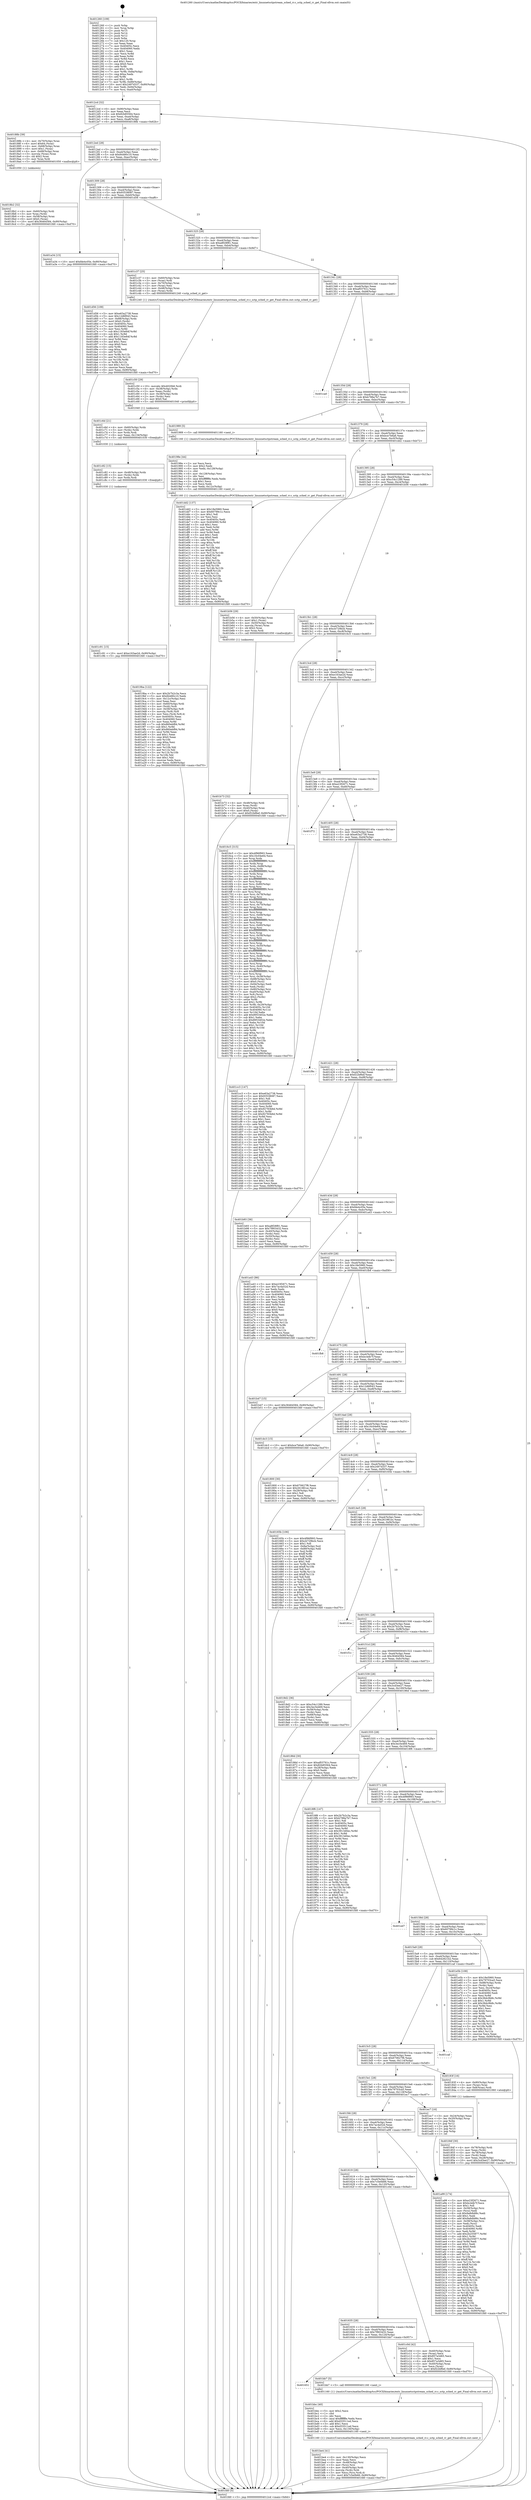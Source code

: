 digraph "0x401260" {
  label = "0x401260 (/mnt/c/Users/mathe/Desktop/tcc/POCII/binaries/extr_linuxnetsctpstream_sched_rr.c_sctp_sched_rr_get_Final-ollvm.out::main(0))"
  labelloc = "t"
  node[shape=record]

  Entry [label="",width=0.3,height=0.3,shape=circle,fillcolor=black,style=filled]
  "0x4012cd" [label="{
     0x4012cd [32]\l
     | [instrs]\l
     &nbsp;&nbsp;0x4012cd \<+6\>: mov -0x90(%rbp),%eax\l
     &nbsp;&nbsp;0x4012d3 \<+2\>: mov %eax,%ecx\l
     &nbsp;&nbsp;0x4012d5 \<+6\>: sub $0x82b85564,%ecx\l
     &nbsp;&nbsp;0x4012db \<+6\>: mov %eax,-0xa4(%rbp)\l
     &nbsp;&nbsp;0x4012e1 \<+6\>: mov %ecx,-0xa8(%rbp)\l
     &nbsp;&nbsp;0x4012e7 \<+6\>: je 000000000040188b \<main+0x62b\>\l
  }"]
  "0x40188b" [label="{
     0x40188b [39]\l
     | [instrs]\l
     &nbsp;&nbsp;0x40188b \<+4\>: mov -0x70(%rbp),%rax\l
     &nbsp;&nbsp;0x40188f \<+6\>: movl $0x64,(%rax)\l
     &nbsp;&nbsp;0x401895 \<+4\>: mov -0x68(%rbp),%rax\l
     &nbsp;&nbsp;0x401899 \<+6\>: movl $0x1,(%rax)\l
     &nbsp;&nbsp;0x40189f \<+4\>: mov -0x68(%rbp),%rax\l
     &nbsp;&nbsp;0x4018a3 \<+3\>: movslq (%rax),%rax\l
     &nbsp;&nbsp;0x4018a6 \<+4\>: shl $0x2,%rax\l
     &nbsp;&nbsp;0x4018aa \<+3\>: mov %rax,%rdi\l
     &nbsp;&nbsp;0x4018ad \<+5\>: call 0000000000401050 \<malloc@plt\>\l
     | [calls]\l
     &nbsp;&nbsp;0x401050 \{1\} (unknown)\l
  }"]
  "0x4012ed" [label="{
     0x4012ed [28]\l
     | [instrs]\l
     &nbsp;&nbsp;0x4012ed \<+5\>: jmp 00000000004012f2 \<main+0x92\>\l
     &nbsp;&nbsp;0x4012f2 \<+6\>: mov -0xa4(%rbp),%eax\l
     &nbsp;&nbsp;0x4012f8 \<+5\>: sub $0x84480c10,%eax\l
     &nbsp;&nbsp;0x4012fd \<+6\>: mov %eax,-0xac(%rbp)\l
     &nbsp;&nbsp;0x401303 \<+6\>: je 0000000000401a34 \<main+0x7d4\>\l
  }"]
  Exit [label="",width=0.3,height=0.3,shape=circle,fillcolor=black,style=filled,peripheries=2]
  "0x401a34" [label="{
     0x401a34 [15]\l
     | [instrs]\l
     &nbsp;&nbsp;0x401a34 \<+10\>: movl $0xfde4c05e,-0x90(%rbp)\l
     &nbsp;&nbsp;0x401a3e \<+5\>: jmp 0000000000401fd0 \<main+0xd70\>\l
  }"]
  "0x401309" [label="{
     0x401309 [28]\l
     | [instrs]\l
     &nbsp;&nbsp;0x401309 \<+5\>: jmp 000000000040130e \<main+0xae\>\l
     &nbsp;&nbsp;0x40130e \<+6\>: mov -0xa4(%rbp),%eax\l
     &nbsp;&nbsp;0x401314 \<+5\>: sub $0x93538087,%eax\l
     &nbsp;&nbsp;0x401319 \<+6\>: mov %eax,-0xb0(%rbp)\l
     &nbsp;&nbsp;0x40131f \<+6\>: je 0000000000401d56 \<main+0xaf6\>\l
  }"]
  "0x401c91" [label="{
     0x401c91 [15]\l
     | [instrs]\l
     &nbsp;&nbsp;0x401c91 \<+10\>: movl $0xe163ae2d,-0x90(%rbp)\l
     &nbsp;&nbsp;0x401c9b \<+5\>: jmp 0000000000401fd0 \<main+0xd70\>\l
  }"]
  "0x401d56" [label="{
     0x401d56 [109]\l
     | [instrs]\l
     &nbsp;&nbsp;0x401d56 \<+5\>: mov $0xe63a2738,%eax\l
     &nbsp;&nbsp;0x401d5b \<+5\>: mov $0x12d6f043,%ecx\l
     &nbsp;&nbsp;0x401d60 \<+7\>: mov -0x88(%rbp),%rdx\l
     &nbsp;&nbsp;0x401d67 \<+6\>: movl $0x0,(%rdx)\l
     &nbsp;&nbsp;0x401d6d \<+7\>: mov 0x40405c,%esi\l
     &nbsp;&nbsp;0x401d74 \<+7\>: mov 0x404060,%edi\l
     &nbsp;&nbsp;0x401d7b \<+3\>: mov %esi,%r8d\l
     &nbsp;&nbsp;0x401d7e \<+7\>: sub $0x1183e84f,%r8d\l
     &nbsp;&nbsp;0x401d85 \<+4\>: sub $0x1,%r8d\l
     &nbsp;&nbsp;0x401d89 \<+7\>: add $0x1183e84f,%r8d\l
     &nbsp;&nbsp;0x401d90 \<+4\>: imul %r8d,%esi\l
     &nbsp;&nbsp;0x401d94 \<+3\>: and $0x1,%esi\l
     &nbsp;&nbsp;0x401d97 \<+3\>: cmp $0x0,%esi\l
     &nbsp;&nbsp;0x401d9a \<+4\>: sete %r9b\l
     &nbsp;&nbsp;0x401d9e \<+3\>: cmp $0xa,%edi\l
     &nbsp;&nbsp;0x401da1 \<+4\>: setl %r10b\l
     &nbsp;&nbsp;0x401da5 \<+3\>: mov %r9b,%r11b\l
     &nbsp;&nbsp;0x401da8 \<+3\>: and %r10b,%r11b\l
     &nbsp;&nbsp;0x401dab \<+3\>: xor %r10b,%r9b\l
     &nbsp;&nbsp;0x401dae \<+3\>: or %r9b,%r11b\l
     &nbsp;&nbsp;0x401db1 \<+4\>: test $0x1,%r11b\l
     &nbsp;&nbsp;0x401db5 \<+3\>: cmovne %ecx,%eax\l
     &nbsp;&nbsp;0x401db8 \<+6\>: mov %eax,-0x90(%rbp)\l
     &nbsp;&nbsp;0x401dbe \<+5\>: jmp 0000000000401fd0 \<main+0xd70\>\l
  }"]
  "0x401325" [label="{
     0x401325 [28]\l
     | [instrs]\l
     &nbsp;&nbsp;0x401325 \<+5\>: jmp 000000000040132a \<main+0xca\>\l
     &nbsp;&nbsp;0x40132a \<+6\>: mov -0xa4(%rbp),%eax\l
     &nbsp;&nbsp;0x401330 \<+5\>: sub $0xa8f28f81,%eax\l
     &nbsp;&nbsp;0x401335 \<+6\>: mov %eax,-0xb4(%rbp)\l
     &nbsp;&nbsp;0x40133b \<+6\>: je 0000000000401c37 \<main+0x9d7\>\l
  }"]
  "0x401c82" [label="{
     0x401c82 [15]\l
     | [instrs]\l
     &nbsp;&nbsp;0x401c82 \<+4\>: mov -0x48(%rbp),%rdx\l
     &nbsp;&nbsp;0x401c86 \<+3\>: mov (%rdx),%rdx\l
     &nbsp;&nbsp;0x401c89 \<+3\>: mov %rdx,%rdi\l
     &nbsp;&nbsp;0x401c8c \<+5\>: call 0000000000401030 \<free@plt\>\l
     | [calls]\l
     &nbsp;&nbsp;0x401030 \{1\} (unknown)\l
  }"]
  "0x401c37" [label="{
     0x401c37 [25]\l
     | [instrs]\l
     &nbsp;&nbsp;0x401c37 \<+4\>: mov -0x60(%rbp),%rax\l
     &nbsp;&nbsp;0x401c3b \<+3\>: mov (%rax),%rdi\l
     &nbsp;&nbsp;0x401c3e \<+4\>: mov -0x70(%rbp),%rax\l
     &nbsp;&nbsp;0x401c42 \<+2\>: mov (%rax),%esi\l
     &nbsp;&nbsp;0x401c44 \<+4\>: mov -0x48(%rbp),%rax\l
     &nbsp;&nbsp;0x401c48 \<+3\>: mov (%rax),%rdx\l
     &nbsp;&nbsp;0x401c4b \<+5\>: call 0000000000401240 \<sctp_sched_rr_get\>\l
     | [calls]\l
     &nbsp;&nbsp;0x401240 \{1\} (/mnt/c/Users/mathe/Desktop/tcc/POCII/binaries/extr_linuxnetsctpstream_sched_rr.c_sctp_sched_rr_get_Final-ollvm.out::sctp_sched_rr_get)\l
  }"]
  "0x401341" [label="{
     0x401341 [28]\l
     | [instrs]\l
     &nbsp;&nbsp;0x401341 \<+5\>: jmp 0000000000401346 \<main+0xe6\>\l
     &nbsp;&nbsp;0x401346 \<+6\>: mov -0xa4(%rbp),%eax\l
     &nbsp;&nbsp;0x40134c \<+5\>: sub $0xaf03761c,%eax\l
     &nbsp;&nbsp;0x401351 \<+6\>: mov %eax,-0xb8(%rbp)\l
     &nbsp;&nbsp;0x401357 \<+6\>: je 0000000000401ca0 \<main+0xa40\>\l
  }"]
  "0x401c6d" [label="{
     0x401c6d [21]\l
     | [instrs]\l
     &nbsp;&nbsp;0x401c6d \<+4\>: mov -0x60(%rbp),%rdx\l
     &nbsp;&nbsp;0x401c71 \<+3\>: mov (%rdx),%rdx\l
     &nbsp;&nbsp;0x401c74 \<+3\>: mov %rdx,%rdi\l
     &nbsp;&nbsp;0x401c77 \<+6\>: mov %eax,-0x134(%rbp)\l
     &nbsp;&nbsp;0x401c7d \<+5\>: call 0000000000401030 \<free@plt\>\l
     | [calls]\l
     &nbsp;&nbsp;0x401030 \{1\} (unknown)\l
  }"]
  "0x401ca0" [label="{
     0x401ca0\l
  }", style=dashed]
  "0x40135d" [label="{
     0x40135d [28]\l
     | [instrs]\l
     &nbsp;&nbsp;0x40135d \<+5\>: jmp 0000000000401362 \<main+0x102\>\l
     &nbsp;&nbsp;0x401362 \<+6\>: mov -0xa4(%rbp),%eax\l
     &nbsp;&nbsp;0x401368 \<+5\>: sub $0xb788a7b7,%eax\l
     &nbsp;&nbsp;0x40136d \<+6\>: mov %eax,-0xbc(%rbp)\l
     &nbsp;&nbsp;0x401373 \<+6\>: je 0000000000401989 \<main+0x729\>\l
  }"]
  "0x401c50" [label="{
     0x401c50 [29]\l
     | [instrs]\l
     &nbsp;&nbsp;0x401c50 \<+10\>: movabs $0x4020b6,%rdi\l
     &nbsp;&nbsp;0x401c5a \<+4\>: mov -0x38(%rbp),%rdx\l
     &nbsp;&nbsp;0x401c5e \<+2\>: mov %eax,(%rdx)\l
     &nbsp;&nbsp;0x401c60 \<+4\>: mov -0x38(%rbp),%rdx\l
     &nbsp;&nbsp;0x401c64 \<+2\>: mov (%rdx),%esi\l
     &nbsp;&nbsp;0x401c66 \<+2\>: mov $0x0,%al\l
     &nbsp;&nbsp;0x401c68 \<+5\>: call 0000000000401040 \<printf@plt\>\l
     | [calls]\l
     &nbsp;&nbsp;0x401040 \{1\} (unknown)\l
  }"]
  "0x401989" [label="{
     0x401989 [5]\l
     | [instrs]\l
     &nbsp;&nbsp;0x401989 \<+5\>: call 0000000000401160 \<next_i\>\l
     | [calls]\l
     &nbsp;&nbsp;0x401160 \{1\} (/mnt/c/Users/mathe/Desktop/tcc/POCII/binaries/extr_linuxnetsctpstream_sched_rr.c_sctp_sched_rr_get_Final-ollvm.out::next_i)\l
  }"]
  "0x401379" [label="{
     0x401379 [28]\l
     | [instrs]\l
     &nbsp;&nbsp;0x401379 \<+5\>: jmp 000000000040137e \<main+0x11e\>\l
     &nbsp;&nbsp;0x40137e \<+6\>: mov -0xa4(%rbp),%eax\l
     &nbsp;&nbsp;0x401384 \<+5\>: sub $0xbce7b6a6,%eax\l
     &nbsp;&nbsp;0x401389 \<+6\>: mov %eax,-0xc0(%rbp)\l
     &nbsp;&nbsp;0x40138f \<+6\>: je 0000000000401dd2 \<main+0xb72\>\l
  }"]
  "0x401be4" [label="{
     0x401be4 [41]\l
     | [instrs]\l
     &nbsp;&nbsp;0x401be4 \<+6\>: mov -0x130(%rbp),%ecx\l
     &nbsp;&nbsp;0x401bea \<+3\>: imul %eax,%ecx\l
     &nbsp;&nbsp;0x401bed \<+4\>: mov -0x48(%rbp),%rsi\l
     &nbsp;&nbsp;0x401bf1 \<+3\>: mov (%rsi),%rsi\l
     &nbsp;&nbsp;0x401bf4 \<+4\>: mov -0x40(%rbp),%rdi\l
     &nbsp;&nbsp;0x401bf8 \<+3\>: movslq (%rdi),%rdi\l
     &nbsp;&nbsp;0x401bfb \<+3\>: mov %ecx,(%rsi,%rdi,4)\l
     &nbsp;&nbsp;0x401bfe \<+10\>: movl $0x7c5e0b66,-0x90(%rbp)\l
     &nbsp;&nbsp;0x401c08 \<+5\>: jmp 0000000000401fd0 \<main+0xd70\>\l
  }"]
  "0x401dd2" [label="{
     0x401dd2 [137]\l
     | [instrs]\l
     &nbsp;&nbsp;0x401dd2 \<+5\>: mov $0x18e5960,%eax\l
     &nbsp;&nbsp;0x401dd7 \<+5\>: mov $0x60799c1c,%ecx\l
     &nbsp;&nbsp;0x401ddc \<+2\>: mov $0x1,%dl\l
     &nbsp;&nbsp;0x401dde \<+2\>: xor %esi,%esi\l
     &nbsp;&nbsp;0x401de0 \<+7\>: mov 0x40405c,%edi\l
     &nbsp;&nbsp;0x401de7 \<+8\>: mov 0x404060,%r8d\l
     &nbsp;&nbsp;0x401def \<+3\>: sub $0x1,%esi\l
     &nbsp;&nbsp;0x401df2 \<+3\>: mov %edi,%r9d\l
     &nbsp;&nbsp;0x401df5 \<+3\>: add %esi,%r9d\l
     &nbsp;&nbsp;0x401df8 \<+4\>: imul %r9d,%edi\l
     &nbsp;&nbsp;0x401dfc \<+3\>: and $0x1,%edi\l
     &nbsp;&nbsp;0x401dff \<+3\>: cmp $0x0,%edi\l
     &nbsp;&nbsp;0x401e02 \<+4\>: sete %r10b\l
     &nbsp;&nbsp;0x401e06 \<+4\>: cmp $0xa,%r8d\l
     &nbsp;&nbsp;0x401e0a \<+4\>: setl %r11b\l
     &nbsp;&nbsp;0x401e0e \<+3\>: mov %r10b,%bl\l
     &nbsp;&nbsp;0x401e11 \<+3\>: xor $0xff,%bl\l
     &nbsp;&nbsp;0x401e14 \<+3\>: mov %r11b,%r14b\l
     &nbsp;&nbsp;0x401e17 \<+4\>: xor $0xff,%r14b\l
     &nbsp;&nbsp;0x401e1b \<+3\>: xor $0x1,%dl\l
     &nbsp;&nbsp;0x401e1e \<+3\>: mov %bl,%r15b\l
     &nbsp;&nbsp;0x401e21 \<+4\>: and $0xff,%r15b\l
     &nbsp;&nbsp;0x401e25 \<+3\>: and %dl,%r10b\l
     &nbsp;&nbsp;0x401e28 \<+3\>: mov %r14b,%r12b\l
     &nbsp;&nbsp;0x401e2b \<+4\>: and $0xff,%r12b\l
     &nbsp;&nbsp;0x401e2f \<+3\>: and %dl,%r11b\l
     &nbsp;&nbsp;0x401e32 \<+3\>: or %r10b,%r15b\l
     &nbsp;&nbsp;0x401e35 \<+3\>: or %r11b,%r12b\l
     &nbsp;&nbsp;0x401e38 \<+3\>: xor %r12b,%r15b\l
     &nbsp;&nbsp;0x401e3b \<+3\>: or %r14b,%bl\l
     &nbsp;&nbsp;0x401e3e \<+3\>: xor $0xff,%bl\l
     &nbsp;&nbsp;0x401e41 \<+3\>: or $0x1,%dl\l
     &nbsp;&nbsp;0x401e44 \<+2\>: and %dl,%bl\l
     &nbsp;&nbsp;0x401e46 \<+3\>: or %bl,%r15b\l
     &nbsp;&nbsp;0x401e49 \<+4\>: test $0x1,%r15b\l
     &nbsp;&nbsp;0x401e4d \<+3\>: cmovne %ecx,%eax\l
     &nbsp;&nbsp;0x401e50 \<+6\>: mov %eax,-0x90(%rbp)\l
     &nbsp;&nbsp;0x401e56 \<+5\>: jmp 0000000000401fd0 \<main+0xd70\>\l
  }"]
  "0x401395" [label="{
     0x401395 [28]\l
     | [instrs]\l
     &nbsp;&nbsp;0x401395 \<+5\>: jmp 000000000040139a \<main+0x13a\>\l
     &nbsp;&nbsp;0x40139a \<+6\>: mov -0xa4(%rbp),%eax\l
     &nbsp;&nbsp;0x4013a0 \<+5\>: sub $0xc54c1289,%eax\l
     &nbsp;&nbsp;0x4013a5 \<+6\>: mov %eax,-0xc4(%rbp)\l
     &nbsp;&nbsp;0x4013ab \<+6\>: je 0000000000401b56 \<main+0x8f6\>\l
  }"]
  "0x401bbc" [label="{
     0x401bbc [40]\l
     | [instrs]\l
     &nbsp;&nbsp;0x401bbc \<+5\>: mov $0x2,%ecx\l
     &nbsp;&nbsp;0x401bc1 \<+1\>: cltd\l
     &nbsp;&nbsp;0x401bc2 \<+2\>: idiv %ecx\l
     &nbsp;&nbsp;0x401bc4 \<+6\>: imul $0xfffffffe,%edx,%ecx\l
     &nbsp;&nbsp;0x401bca \<+6\>: add $0xd33511ed,%ecx\l
     &nbsp;&nbsp;0x401bd0 \<+3\>: add $0x1,%ecx\l
     &nbsp;&nbsp;0x401bd3 \<+6\>: sub $0xd33511ed,%ecx\l
     &nbsp;&nbsp;0x401bd9 \<+6\>: mov %ecx,-0x130(%rbp)\l
     &nbsp;&nbsp;0x401bdf \<+5\>: call 0000000000401160 \<next_i\>\l
     | [calls]\l
     &nbsp;&nbsp;0x401160 \{1\} (/mnt/c/Users/mathe/Desktop/tcc/POCII/binaries/extr_linuxnetsctpstream_sched_rr.c_sctp_sched_rr_get_Final-ollvm.out::next_i)\l
  }"]
  "0x401b56" [label="{
     0x401b56 [29]\l
     | [instrs]\l
     &nbsp;&nbsp;0x401b56 \<+4\>: mov -0x50(%rbp),%rax\l
     &nbsp;&nbsp;0x401b5a \<+6\>: movl $0x1,(%rax)\l
     &nbsp;&nbsp;0x401b60 \<+4\>: mov -0x50(%rbp),%rax\l
     &nbsp;&nbsp;0x401b64 \<+3\>: movslq (%rax),%rax\l
     &nbsp;&nbsp;0x401b67 \<+4\>: shl $0x2,%rax\l
     &nbsp;&nbsp;0x401b6b \<+3\>: mov %rax,%rdi\l
     &nbsp;&nbsp;0x401b6e \<+5\>: call 0000000000401050 \<malloc@plt\>\l
     | [calls]\l
     &nbsp;&nbsp;0x401050 \{1\} (unknown)\l
  }"]
  "0x4013b1" [label="{
     0x4013b1 [28]\l
     | [instrs]\l
     &nbsp;&nbsp;0x4013b1 \<+5\>: jmp 00000000004013b6 \<main+0x156\>\l
     &nbsp;&nbsp;0x4013b6 \<+6\>: mov -0xa4(%rbp),%eax\l
     &nbsp;&nbsp;0x4013bc \<+5\>: sub $0xcb729bcb,%eax\l
     &nbsp;&nbsp;0x4013c1 \<+6\>: mov %eax,-0xc8(%rbp)\l
     &nbsp;&nbsp;0x4013c7 \<+6\>: je 00000000004016c5 \<main+0x465\>\l
  }"]
  "0x401651" [label="{
     0x401651\l
  }", style=dashed]
  "0x4016c5" [label="{
     0x4016c5 [315]\l
     | [instrs]\l
     &nbsp;&nbsp;0x4016c5 \<+5\>: mov $0x4f96f993,%eax\l
     &nbsp;&nbsp;0x4016ca \<+5\>: mov $0x16c04e64,%ecx\l
     &nbsp;&nbsp;0x4016cf \<+3\>: mov %rsp,%rdx\l
     &nbsp;&nbsp;0x4016d2 \<+4\>: add $0xfffffffffffffff0,%rdx\l
     &nbsp;&nbsp;0x4016d6 \<+3\>: mov %rdx,%rsp\l
     &nbsp;&nbsp;0x4016d9 \<+7\>: mov %rdx,-0x88(%rbp)\l
     &nbsp;&nbsp;0x4016e0 \<+3\>: mov %rsp,%rdx\l
     &nbsp;&nbsp;0x4016e3 \<+4\>: add $0xfffffffffffffff0,%rdx\l
     &nbsp;&nbsp;0x4016e7 \<+3\>: mov %rdx,%rsp\l
     &nbsp;&nbsp;0x4016ea \<+3\>: mov %rsp,%rsi\l
     &nbsp;&nbsp;0x4016ed \<+4\>: add $0xfffffffffffffff0,%rsi\l
     &nbsp;&nbsp;0x4016f1 \<+3\>: mov %rsi,%rsp\l
     &nbsp;&nbsp;0x4016f4 \<+4\>: mov %rsi,-0x80(%rbp)\l
     &nbsp;&nbsp;0x4016f8 \<+3\>: mov %rsp,%rsi\l
     &nbsp;&nbsp;0x4016fb \<+4\>: add $0xfffffffffffffff0,%rsi\l
     &nbsp;&nbsp;0x4016ff \<+3\>: mov %rsi,%rsp\l
     &nbsp;&nbsp;0x401702 \<+4\>: mov %rsi,-0x78(%rbp)\l
     &nbsp;&nbsp;0x401706 \<+3\>: mov %rsp,%rsi\l
     &nbsp;&nbsp;0x401709 \<+4\>: add $0xfffffffffffffff0,%rsi\l
     &nbsp;&nbsp;0x40170d \<+3\>: mov %rsi,%rsp\l
     &nbsp;&nbsp;0x401710 \<+4\>: mov %rsi,-0x70(%rbp)\l
     &nbsp;&nbsp;0x401714 \<+3\>: mov %rsp,%rsi\l
     &nbsp;&nbsp;0x401717 \<+4\>: add $0xfffffffffffffff0,%rsi\l
     &nbsp;&nbsp;0x40171b \<+3\>: mov %rsi,%rsp\l
     &nbsp;&nbsp;0x40171e \<+4\>: mov %rsi,-0x68(%rbp)\l
     &nbsp;&nbsp;0x401722 \<+3\>: mov %rsp,%rsi\l
     &nbsp;&nbsp;0x401725 \<+4\>: add $0xfffffffffffffff0,%rsi\l
     &nbsp;&nbsp;0x401729 \<+3\>: mov %rsi,%rsp\l
     &nbsp;&nbsp;0x40172c \<+4\>: mov %rsi,-0x60(%rbp)\l
     &nbsp;&nbsp;0x401730 \<+3\>: mov %rsp,%rsi\l
     &nbsp;&nbsp;0x401733 \<+4\>: add $0xfffffffffffffff0,%rsi\l
     &nbsp;&nbsp;0x401737 \<+3\>: mov %rsi,%rsp\l
     &nbsp;&nbsp;0x40173a \<+4\>: mov %rsi,-0x58(%rbp)\l
     &nbsp;&nbsp;0x40173e \<+3\>: mov %rsp,%rsi\l
     &nbsp;&nbsp;0x401741 \<+4\>: add $0xfffffffffffffff0,%rsi\l
     &nbsp;&nbsp;0x401745 \<+3\>: mov %rsi,%rsp\l
     &nbsp;&nbsp;0x401748 \<+4\>: mov %rsi,-0x50(%rbp)\l
     &nbsp;&nbsp;0x40174c \<+3\>: mov %rsp,%rsi\l
     &nbsp;&nbsp;0x40174f \<+4\>: add $0xfffffffffffffff0,%rsi\l
     &nbsp;&nbsp;0x401753 \<+3\>: mov %rsi,%rsp\l
     &nbsp;&nbsp;0x401756 \<+4\>: mov %rsi,-0x48(%rbp)\l
     &nbsp;&nbsp;0x40175a \<+3\>: mov %rsp,%rsi\l
     &nbsp;&nbsp;0x40175d \<+4\>: add $0xfffffffffffffff0,%rsi\l
     &nbsp;&nbsp;0x401761 \<+3\>: mov %rsi,%rsp\l
     &nbsp;&nbsp;0x401764 \<+4\>: mov %rsi,-0x40(%rbp)\l
     &nbsp;&nbsp;0x401768 \<+3\>: mov %rsp,%rsi\l
     &nbsp;&nbsp;0x40176b \<+4\>: add $0xfffffffffffffff0,%rsi\l
     &nbsp;&nbsp;0x40176f \<+3\>: mov %rsi,%rsp\l
     &nbsp;&nbsp;0x401772 \<+4\>: mov %rsi,-0x38(%rbp)\l
     &nbsp;&nbsp;0x401776 \<+7\>: mov -0x88(%rbp),%rsi\l
     &nbsp;&nbsp;0x40177d \<+6\>: movl $0x0,(%rsi)\l
     &nbsp;&nbsp;0x401783 \<+6\>: mov -0x94(%rbp),%edi\l
     &nbsp;&nbsp;0x401789 \<+2\>: mov %edi,(%rdx)\l
     &nbsp;&nbsp;0x40178b \<+4\>: mov -0x80(%rbp),%rsi\l
     &nbsp;&nbsp;0x40178f \<+7\>: mov -0xa0(%rbp),%r8\l
     &nbsp;&nbsp;0x401796 \<+3\>: mov %r8,(%rsi)\l
     &nbsp;&nbsp;0x401799 \<+3\>: cmpl $0x2,(%rdx)\l
     &nbsp;&nbsp;0x40179c \<+4\>: setne %r9b\l
     &nbsp;&nbsp;0x4017a0 \<+4\>: and $0x1,%r9b\l
     &nbsp;&nbsp;0x4017a4 \<+4\>: mov %r9b,-0x29(%rbp)\l
     &nbsp;&nbsp;0x4017a8 \<+8\>: mov 0x40405c,%r10d\l
     &nbsp;&nbsp;0x4017b0 \<+8\>: mov 0x404060,%r11d\l
     &nbsp;&nbsp;0x4017b8 \<+3\>: mov %r10d,%ebx\l
     &nbsp;&nbsp;0x4017bb \<+6\>: add $0x8953402e,%ebx\l
     &nbsp;&nbsp;0x4017c1 \<+3\>: sub $0x1,%ebx\l
     &nbsp;&nbsp;0x4017c4 \<+6\>: sub $0x8953402e,%ebx\l
     &nbsp;&nbsp;0x4017ca \<+4\>: imul %ebx,%r10d\l
     &nbsp;&nbsp;0x4017ce \<+4\>: and $0x1,%r10d\l
     &nbsp;&nbsp;0x4017d2 \<+4\>: cmp $0x0,%r10d\l
     &nbsp;&nbsp;0x4017d6 \<+4\>: sete %r9b\l
     &nbsp;&nbsp;0x4017da \<+4\>: cmp $0xa,%r11d\l
     &nbsp;&nbsp;0x4017de \<+4\>: setl %r14b\l
     &nbsp;&nbsp;0x4017e2 \<+3\>: mov %r9b,%r15b\l
     &nbsp;&nbsp;0x4017e5 \<+3\>: and %r14b,%r15b\l
     &nbsp;&nbsp;0x4017e8 \<+3\>: xor %r14b,%r9b\l
     &nbsp;&nbsp;0x4017eb \<+3\>: or %r9b,%r15b\l
     &nbsp;&nbsp;0x4017ee \<+4\>: test $0x1,%r15b\l
     &nbsp;&nbsp;0x4017f2 \<+3\>: cmovne %ecx,%eax\l
     &nbsp;&nbsp;0x4017f5 \<+6\>: mov %eax,-0x90(%rbp)\l
     &nbsp;&nbsp;0x4017fb \<+5\>: jmp 0000000000401fd0 \<main+0xd70\>\l
  }"]
  "0x4013cd" [label="{
     0x4013cd [28]\l
     | [instrs]\l
     &nbsp;&nbsp;0x4013cd \<+5\>: jmp 00000000004013d2 \<main+0x172\>\l
     &nbsp;&nbsp;0x4013d2 \<+6\>: mov -0xa4(%rbp),%eax\l
     &nbsp;&nbsp;0x4013d8 \<+5\>: sub $0xe163ae2d,%eax\l
     &nbsp;&nbsp;0x4013dd \<+6\>: mov %eax,-0xcc(%rbp)\l
     &nbsp;&nbsp;0x4013e3 \<+6\>: je 0000000000401cc3 \<main+0xa63\>\l
  }"]
  "0x401bb7" [label="{
     0x401bb7 [5]\l
     | [instrs]\l
     &nbsp;&nbsp;0x401bb7 \<+5\>: call 0000000000401160 \<next_i\>\l
     | [calls]\l
     &nbsp;&nbsp;0x401160 \{1\} (/mnt/c/Users/mathe/Desktop/tcc/POCII/binaries/extr_linuxnetsctpstream_sched_rr.c_sctp_sched_rr_get_Final-ollvm.out::next_i)\l
  }"]
  "0x401cc3" [label="{
     0x401cc3 [147]\l
     | [instrs]\l
     &nbsp;&nbsp;0x401cc3 \<+5\>: mov $0xe63a2738,%eax\l
     &nbsp;&nbsp;0x401cc8 \<+5\>: mov $0x93538087,%ecx\l
     &nbsp;&nbsp;0x401ccd \<+2\>: mov $0x1,%dl\l
     &nbsp;&nbsp;0x401ccf \<+7\>: mov 0x40405c,%esi\l
     &nbsp;&nbsp;0x401cd6 \<+7\>: mov 0x404060,%edi\l
     &nbsp;&nbsp;0x401cdd \<+3\>: mov %esi,%r8d\l
     &nbsp;&nbsp;0x401ce0 \<+7\>: add $0x92783b6d,%r8d\l
     &nbsp;&nbsp;0x401ce7 \<+4\>: sub $0x1,%r8d\l
     &nbsp;&nbsp;0x401ceb \<+7\>: sub $0x92783b6d,%r8d\l
     &nbsp;&nbsp;0x401cf2 \<+4\>: imul %r8d,%esi\l
     &nbsp;&nbsp;0x401cf6 \<+3\>: and $0x1,%esi\l
     &nbsp;&nbsp;0x401cf9 \<+3\>: cmp $0x0,%esi\l
     &nbsp;&nbsp;0x401cfc \<+4\>: sete %r9b\l
     &nbsp;&nbsp;0x401d00 \<+3\>: cmp $0xa,%edi\l
     &nbsp;&nbsp;0x401d03 \<+4\>: setl %r10b\l
     &nbsp;&nbsp;0x401d07 \<+3\>: mov %r9b,%r11b\l
     &nbsp;&nbsp;0x401d0a \<+4\>: xor $0xff,%r11b\l
     &nbsp;&nbsp;0x401d0e \<+3\>: mov %r10b,%bl\l
     &nbsp;&nbsp;0x401d11 \<+3\>: xor $0xff,%bl\l
     &nbsp;&nbsp;0x401d14 \<+3\>: xor $0x0,%dl\l
     &nbsp;&nbsp;0x401d17 \<+3\>: mov %r11b,%r14b\l
     &nbsp;&nbsp;0x401d1a \<+4\>: and $0x0,%r14b\l
     &nbsp;&nbsp;0x401d1e \<+3\>: and %dl,%r9b\l
     &nbsp;&nbsp;0x401d21 \<+3\>: mov %bl,%r15b\l
     &nbsp;&nbsp;0x401d24 \<+4\>: and $0x0,%r15b\l
     &nbsp;&nbsp;0x401d28 \<+3\>: and %dl,%r10b\l
     &nbsp;&nbsp;0x401d2b \<+3\>: or %r9b,%r14b\l
     &nbsp;&nbsp;0x401d2e \<+3\>: or %r10b,%r15b\l
     &nbsp;&nbsp;0x401d31 \<+3\>: xor %r15b,%r14b\l
     &nbsp;&nbsp;0x401d34 \<+3\>: or %bl,%r11b\l
     &nbsp;&nbsp;0x401d37 \<+4\>: xor $0xff,%r11b\l
     &nbsp;&nbsp;0x401d3b \<+3\>: or $0x0,%dl\l
     &nbsp;&nbsp;0x401d3e \<+3\>: and %dl,%r11b\l
     &nbsp;&nbsp;0x401d41 \<+3\>: or %r11b,%r14b\l
     &nbsp;&nbsp;0x401d44 \<+4\>: test $0x1,%r14b\l
     &nbsp;&nbsp;0x401d48 \<+3\>: cmovne %ecx,%eax\l
     &nbsp;&nbsp;0x401d4b \<+6\>: mov %eax,-0x90(%rbp)\l
     &nbsp;&nbsp;0x401d51 \<+5\>: jmp 0000000000401fd0 \<main+0xd70\>\l
  }"]
  "0x4013e9" [label="{
     0x4013e9 [28]\l
     | [instrs]\l
     &nbsp;&nbsp;0x4013e9 \<+5\>: jmp 00000000004013ee \<main+0x18e\>\l
     &nbsp;&nbsp;0x4013ee \<+6\>: mov -0xa4(%rbp),%eax\l
     &nbsp;&nbsp;0x4013f4 \<+5\>: sub $0xe23f2671,%eax\l
     &nbsp;&nbsp;0x4013f9 \<+6\>: mov %eax,-0xd0(%rbp)\l
     &nbsp;&nbsp;0x4013ff \<+6\>: je 0000000000401f72 \<main+0xd12\>\l
  }"]
  "0x401635" [label="{
     0x401635 [28]\l
     | [instrs]\l
     &nbsp;&nbsp;0x401635 \<+5\>: jmp 000000000040163a \<main+0x3da\>\l
     &nbsp;&nbsp;0x40163a \<+6\>: mov -0xa4(%rbp),%eax\l
     &nbsp;&nbsp;0x401640 \<+5\>: sub $0x7f903432,%eax\l
     &nbsp;&nbsp;0x401645 \<+6\>: mov %eax,-0x124(%rbp)\l
     &nbsp;&nbsp;0x40164b \<+6\>: je 0000000000401bb7 \<main+0x957\>\l
  }"]
  "0x401f72" [label="{
     0x401f72\l
  }", style=dashed]
  "0x401405" [label="{
     0x401405 [28]\l
     | [instrs]\l
     &nbsp;&nbsp;0x401405 \<+5\>: jmp 000000000040140a \<main+0x1aa\>\l
     &nbsp;&nbsp;0x40140a \<+6\>: mov -0xa4(%rbp),%eax\l
     &nbsp;&nbsp;0x401410 \<+5\>: sub $0xe63a2738,%eax\l
     &nbsp;&nbsp;0x401415 \<+6\>: mov %eax,-0xd4(%rbp)\l
     &nbsp;&nbsp;0x40141b \<+6\>: je 0000000000401f9c \<main+0xd3c\>\l
  }"]
  "0x401c0d" [label="{
     0x401c0d [42]\l
     | [instrs]\l
     &nbsp;&nbsp;0x401c0d \<+4\>: mov -0x40(%rbp),%rax\l
     &nbsp;&nbsp;0x401c11 \<+2\>: mov (%rax),%ecx\l
     &nbsp;&nbsp;0x401c13 \<+6\>: add $0x857a3d65,%ecx\l
     &nbsp;&nbsp;0x401c19 \<+3\>: add $0x1,%ecx\l
     &nbsp;&nbsp;0x401c1c \<+6\>: sub $0x857a3d65,%ecx\l
     &nbsp;&nbsp;0x401c22 \<+4\>: mov -0x40(%rbp),%rax\l
     &nbsp;&nbsp;0x401c26 \<+2\>: mov %ecx,(%rax)\l
     &nbsp;&nbsp;0x401c28 \<+10\>: movl $0xf22bf6ef,-0x90(%rbp)\l
     &nbsp;&nbsp;0x401c32 \<+5\>: jmp 0000000000401fd0 \<main+0xd70\>\l
  }"]
  "0x401f9c" [label="{
     0x401f9c\l
  }", style=dashed]
  "0x401421" [label="{
     0x401421 [28]\l
     | [instrs]\l
     &nbsp;&nbsp;0x401421 \<+5\>: jmp 0000000000401426 \<main+0x1c6\>\l
     &nbsp;&nbsp;0x401426 \<+6\>: mov -0xa4(%rbp),%eax\l
     &nbsp;&nbsp;0x40142c \<+5\>: sub $0xf22bf6ef,%eax\l
     &nbsp;&nbsp;0x401431 \<+6\>: mov %eax,-0xd8(%rbp)\l
     &nbsp;&nbsp;0x401437 \<+6\>: je 0000000000401b93 \<main+0x933\>\l
  }"]
  "0x401b73" [label="{
     0x401b73 [32]\l
     | [instrs]\l
     &nbsp;&nbsp;0x401b73 \<+4\>: mov -0x48(%rbp),%rdi\l
     &nbsp;&nbsp;0x401b77 \<+3\>: mov %rax,(%rdi)\l
     &nbsp;&nbsp;0x401b7a \<+4\>: mov -0x40(%rbp),%rax\l
     &nbsp;&nbsp;0x401b7e \<+6\>: movl $0x0,(%rax)\l
     &nbsp;&nbsp;0x401b84 \<+10\>: movl $0xf22bf6ef,-0x90(%rbp)\l
     &nbsp;&nbsp;0x401b8e \<+5\>: jmp 0000000000401fd0 \<main+0xd70\>\l
  }"]
  "0x401b93" [label="{
     0x401b93 [36]\l
     | [instrs]\l
     &nbsp;&nbsp;0x401b93 \<+5\>: mov $0xa8f28f81,%eax\l
     &nbsp;&nbsp;0x401b98 \<+5\>: mov $0x7f903432,%ecx\l
     &nbsp;&nbsp;0x401b9d \<+4\>: mov -0x40(%rbp),%rdx\l
     &nbsp;&nbsp;0x401ba1 \<+2\>: mov (%rdx),%esi\l
     &nbsp;&nbsp;0x401ba3 \<+4\>: mov -0x50(%rbp),%rdx\l
     &nbsp;&nbsp;0x401ba7 \<+2\>: cmp (%rdx),%esi\l
     &nbsp;&nbsp;0x401ba9 \<+3\>: cmovl %ecx,%eax\l
     &nbsp;&nbsp;0x401bac \<+6\>: mov %eax,-0x90(%rbp)\l
     &nbsp;&nbsp;0x401bb2 \<+5\>: jmp 0000000000401fd0 \<main+0xd70\>\l
  }"]
  "0x40143d" [label="{
     0x40143d [28]\l
     | [instrs]\l
     &nbsp;&nbsp;0x40143d \<+5\>: jmp 0000000000401442 \<main+0x1e2\>\l
     &nbsp;&nbsp;0x401442 \<+6\>: mov -0xa4(%rbp),%eax\l
     &nbsp;&nbsp;0x401448 \<+5\>: sub $0xfde4c05e,%eax\l
     &nbsp;&nbsp;0x40144d \<+6\>: mov %eax,-0xdc(%rbp)\l
     &nbsp;&nbsp;0x401453 \<+6\>: je 0000000000401a43 \<main+0x7e3\>\l
  }"]
  "0x401619" [label="{
     0x401619 [28]\l
     | [instrs]\l
     &nbsp;&nbsp;0x401619 \<+5\>: jmp 000000000040161e \<main+0x3be\>\l
     &nbsp;&nbsp;0x40161e \<+6\>: mov -0xa4(%rbp),%eax\l
     &nbsp;&nbsp;0x401624 \<+5\>: sub $0x7c5e0b66,%eax\l
     &nbsp;&nbsp;0x401629 \<+6\>: mov %eax,-0x120(%rbp)\l
     &nbsp;&nbsp;0x40162f \<+6\>: je 0000000000401c0d \<main+0x9ad\>\l
  }"]
  "0x401a43" [label="{
     0x401a43 [86]\l
     | [instrs]\l
     &nbsp;&nbsp;0x401a43 \<+5\>: mov $0xe23f2671,%eax\l
     &nbsp;&nbsp;0x401a48 \<+5\>: mov $0x7ac4a52d,%ecx\l
     &nbsp;&nbsp;0x401a4d \<+2\>: xor %edx,%edx\l
     &nbsp;&nbsp;0x401a4f \<+7\>: mov 0x40405c,%esi\l
     &nbsp;&nbsp;0x401a56 \<+7\>: mov 0x404060,%edi\l
     &nbsp;&nbsp;0x401a5d \<+3\>: sub $0x1,%edx\l
     &nbsp;&nbsp;0x401a60 \<+3\>: mov %esi,%r8d\l
     &nbsp;&nbsp;0x401a63 \<+3\>: add %edx,%r8d\l
     &nbsp;&nbsp;0x401a66 \<+4\>: imul %r8d,%esi\l
     &nbsp;&nbsp;0x401a6a \<+3\>: and $0x1,%esi\l
     &nbsp;&nbsp;0x401a6d \<+3\>: cmp $0x0,%esi\l
     &nbsp;&nbsp;0x401a70 \<+4\>: sete %r9b\l
     &nbsp;&nbsp;0x401a74 \<+3\>: cmp $0xa,%edi\l
     &nbsp;&nbsp;0x401a77 \<+4\>: setl %r10b\l
     &nbsp;&nbsp;0x401a7b \<+3\>: mov %r9b,%r11b\l
     &nbsp;&nbsp;0x401a7e \<+3\>: and %r10b,%r11b\l
     &nbsp;&nbsp;0x401a81 \<+3\>: xor %r10b,%r9b\l
     &nbsp;&nbsp;0x401a84 \<+3\>: or %r9b,%r11b\l
     &nbsp;&nbsp;0x401a87 \<+4\>: test $0x1,%r11b\l
     &nbsp;&nbsp;0x401a8b \<+3\>: cmovne %ecx,%eax\l
     &nbsp;&nbsp;0x401a8e \<+6\>: mov %eax,-0x90(%rbp)\l
     &nbsp;&nbsp;0x401a94 \<+5\>: jmp 0000000000401fd0 \<main+0xd70\>\l
  }"]
  "0x401459" [label="{
     0x401459 [28]\l
     | [instrs]\l
     &nbsp;&nbsp;0x401459 \<+5\>: jmp 000000000040145e \<main+0x1fe\>\l
     &nbsp;&nbsp;0x40145e \<+6\>: mov -0xa4(%rbp),%eax\l
     &nbsp;&nbsp;0x401464 \<+5\>: sub $0x18e5960,%eax\l
     &nbsp;&nbsp;0x401469 \<+6\>: mov %eax,-0xe0(%rbp)\l
     &nbsp;&nbsp;0x40146f \<+6\>: je 0000000000401fb8 \<main+0xd58\>\l
  }"]
  "0x401a99" [label="{
     0x401a99 [174]\l
     | [instrs]\l
     &nbsp;&nbsp;0x401a99 \<+5\>: mov $0xe23f2671,%eax\l
     &nbsp;&nbsp;0x401a9e \<+5\>: mov $0xbc4db7f,%ecx\l
     &nbsp;&nbsp;0x401aa3 \<+2\>: mov $0x1,%dl\l
     &nbsp;&nbsp;0x401aa5 \<+4\>: mov -0x58(%rbp),%rsi\l
     &nbsp;&nbsp;0x401aa9 \<+2\>: mov (%rsi),%edi\l
     &nbsp;&nbsp;0x401aab \<+6\>: sub $0x9a8db88c,%edi\l
     &nbsp;&nbsp;0x401ab1 \<+3\>: add $0x1,%edi\l
     &nbsp;&nbsp;0x401ab4 \<+6\>: add $0x9a8db88c,%edi\l
     &nbsp;&nbsp;0x401aba \<+4\>: mov -0x58(%rbp),%rsi\l
     &nbsp;&nbsp;0x401abe \<+2\>: mov %edi,(%rsi)\l
     &nbsp;&nbsp;0x401ac0 \<+7\>: mov 0x40405c,%edi\l
     &nbsp;&nbsp;0x401ac7 \<+8\>: mov 0x404060,%r8d\l
     &nbsp;&nbsp;0x401acf \<+3\>: mov %edi,%r9d\l
     &nbsp;&nbsp;0x401ad2 \<+7\>: add $0x2b255877,%r9d\l
     &nbsp;&nbsp;0x401ad9 \<+4\>: sub $0x1,%r9d\l
     &nbsp;&nbsp;0x401add \<+7\>: sub $0x2b255877,%r9d\l
     &nbsp;&nbsp;0x401ae4 \<+4\>: imul %r9d,%edi\l
     &nbsp;&nbsp;0x401ae8 \<+3\>: and $0x1,%edi\l
     &nbsp;&nbsp;0x401aeb \<+3\>: cmp $0x0,%edi\l
     &nbsp;&nbsp;0x401aee \<+4\>: sete %r10b\l
     &nbsp;&nbsp;0x401af2 \<+4\>: cmp $0xa,%r8d\l
     &nbsp;&nbsp;0x401af6 \<+4\>: setl %r11b\l
     &nbsp;&nbsp;0x401afa \<+3\>: mov %r10b,%bl\l
     &nbsp;&nbsp;0x401afd \<+3\>: xor $0xff,%bl\l
     &nbsp;&nbsp;0x401b00 \<+3\>: mov %r11b,%r14b\l
     &nbsp;&nbsp;0x401b03 \<+4\>: xor $0xff,%r14b\l
     &nbsp;&nbsp;0x401b07 \<+3\>: xor $0x0,%dl\l
     &nbsp;&nbsp;0x401b0a \<+3\>: mov %bl,%r15b\l
     &nbsp;&nbsp;0x401b0d \<+4\>: and $0x0,%r15b\l
     &nbsp;&nbsp;0x401b11 \<+3\>: and %dl,%r10b\l
     &nbsp;&nbsp;0x401b14 \<+3\>: mov %r14b,%r12b\l
     &nbsp;&nbsp;0x401b17 \<+4\>: and $0x0,%r12b\l
     &nbsp;&nbsp;0x401b1b \<+3\>: and %dl,%r11b\l
     &nbsp;&nbsp;0x401b1e \<+3\>: or %r10b,%r15b\l
     &nbsp;&nbsp;0x401b21 \<+3\>: or %r11b,%r12b\l
     &nbsp;&nbsp;0x401b24 \<+3\>: xor %r12b,%r15b\l
     &nbsp;&nbsp;0x401b27 \<+3\>: or %r14b,%bl\l
     &nbsp;&nbsp;0x401b2a \<+3\>: xor $0xff,%bl\l
     &nbsp;&nbsp;0x401b2d \<+3\>: or $0x0,%dl\l
     &nbsp;&nbsp;0x401b30 \<+2\>: and %dl,%bl\l
     &nbsp;&nbsp;0x401b32 \<+3\>: or %bl,%r15b\l
     &nbsp;&nbsp;0x401b35 \<+4\>: test $0x1,%r15b\l
     &nbsp;&nbsp;0x401b39 \<+3\>: cmovne %ecx,%eax\l
     &nbsp;&nbsp;0x401b3c \<+6\>: mov %eax,-0x90(%rbp)\l
     &nbsp;&nbsp;0x401b42 \<+5\>: jmp 0000000000401fd0 \<main+0xd70\>\l
  }"]
  "0x401fb8" [label="{
     0x401fb8\l
  }", style=dashed]
  "0x401475" [label="{
     0x401475 [28]\l
     | [instrs]\l
     &nbsp;&nbsp;0x401475 \<+5\>: jmp 000000000040147a \<main+0x21a\>\l
     &nbsp;&nbsp;0x40147a \<+6\>: mov -0xa4(%rbp),%eax\l
     &nbsp;&nbsp;0x401480 \<+5\>: sub $0xbc4db7f,%eax\l
     &nbsp;&nbsp;0x401485 \<+6\>: mov %eax,-0xe4(%rbp)\l
     &nbsp;&nbsp;0x40148b \<+6\>: je 0000000000401b47 \<main+0x8e7\>\l
  }"]
  "0x4015fd" [label="{
     0x4015fd [28]\l
     | [instrs]\l
     &nbsp;&nbsp;0x4015fd \<+5\>: jmp 0000000000401602 \<main+0x3a2\>\l
     &nbsp;&nbsp;0x401602 \<+6\>: mov -0xa4(%rbp),%eax\l
     &nbsp;&nbsp;0x401608 \<+5\>: sub $0x7ac4a52d,%eax\l
     &nbsp;&nbsp;0x40160d \<+6\>: mov %eax,-0x11c(%rbp)\l
     &nbsp;&nbsp;0x401613 \<+6\>: je 0000000000401a99 \<main+0x839\>\l
  }"]
  "0x401b47" [label="{
     0x401b47 [15]\l
     | [instrs]\l
     &nbsp;&nbsp;0x401b47 \<+10\>: movl $0x36464584,-0x90(%rbp)\l
     &nbsp;&nbsp;0x401b51 \<+5\>: jmp 0000000000401fd0 \<main+0xd70\>\l
  }"]
  "0x401491" [label="{
     0x401491 [28]\l
     | [instrs]\l
     &nbsp;&nbsp;0x401491 \<+5\>: jmp 0000000000401496 \<main+0x236\>\l
     &nbsp;&nbsp;0x401496 \<+6\>: mov -0xa4(%rbp),%eax\l
     &nbsp;&nbsp;0x40149c \<+5\>: sub $0x12d6f043,%eax\l
     &nbsp;&nbsp;0x4014a1 \<+6\>: mov %eax,-0xe8(%rbp)\l
     &nbsp;&nbsp;0x4014a7 \<+6\>: je 0000000000401dc3 \<main+0xb63\>\l
  }"]
  "0x401ec7" [label="{
     0x401ec7 [16]\l
     | [instrs]\l
     &nbsp;&nbsp;0x401ec7 \<+3\>: mov -0x24(%rbp),%eax\l
     &nbsp;&nbsp;0x401eca \<+4\>: lea -0x20(%rbp),%rsp\l
     &nbsp;&nbsp;0x401ece \<+1\>: pop %rbx\l
     &nbsp;&nbsp;0x401ecf \<+2\>: pop %r12\l
     &nbsp;&nbsp;0x401ed1 \<+2\>: pop %r14\l
     &nbsp;&nbsp;0x401ed3 \<+2\>: pop %r15\l
     &nbsp;&nbsp;0x401ed5 \<+1\>: pop %rbp\l
     &nbsp;&nbsp;0x401ed6 \<+1\>: ret\l
  }"]
  "0x401dc3" [label="{
     0x401dc3 [15]\l
     | [instrs]\l
     &nbsp;&nbsp;0x401dc3 \<+10\>: movl $0xbce7b6a6,-0x90(%rbp)\l
     &nbsp;&nbsp;0x401dcd \<+5\>: jmp 0000000000401fd0 \<main+0xd70\>\l
  }"]
  "0x4014ad" [label="{
     0x4014ad [28]\l
     | [instrs]\l
     &nbsp;&nbsp;0x4014ad \<+5\>: jmp 00000000004014b2 \<main+0x252\>\l
     &nbsp;&nbsp;0x4014b2 \<+6\>: mov -0xa4(%rbp),%eax\l
     &nbsp;&nbsp;0x4014b8 \<+5\>: sub $0x16c04e64,%eax\l
     &nbsp;&nbsp;0x4014bd \<+6\>: mov %eax,-0xec(%rbp)\l
     &nbsp;&nbsp;0x4014c3 \<+6\>: je 0000000000401800 \<main+0x5a0\>\l
  }"]
  "0x4019ba" [label="{
     0x4019ba [122]\l
     | [instrs]\l
     &nbsp;&nbsp;0x4019ba \<+5\>: mov $0x2b7b2c3a,%ecx\l
     &nbsp;&nbsp;0x4019bf \<+5\>: mov $0x84480c10,%edx\l
     &nbsp;&nbsp;0x4019c4 \<+6\>: mov -0x12c(%rbp),%esi\l
     &nbsp;&nbsp;0x4019ca \<+3\>: imul %eax,%esi\l
     &nbsp;&nbsp;0x4019cd \<+4\>: mov -0x60(%rbp),%rdi\l
     &nbsp;&nbsp;0x4019d1 \<+3\>: mov (%rdi),%rdi\l
     &nbsp;&nbsp;0x4019d4 \<+4\>: mov -0x58(%rbp),%r8\l
     &nbsp;&nbsp;0x4019d8 \<+3\>: movslq (%r8),%r8\l
     &nbsp;&nbsp;0x4019db \<+4\>: mov %esi,(%rdi,%r8,4)\l
     &nbsp;&nbsp;0x4019df \<+7\>: mov 0x40405c,%eax\l
     &nbsp;&nbsp;0x4019e6 \<+7\>: mov 0x404060,%esi\l
     &nbsp;&nbsp;0x4019ed \<+3\>: mov %eax,%r9d\l
     &nbsp;&nbsp;0x4019f0 \<+7\>: sub $0x860ebf84,%r9d\l
     &nbsp;&nbsp;0x4019f7 \<+4\>: sub $0x1,%r9d\l
     &nbsp;&nbsp;0x4019fb \<+7\>: add $0x860ebf84,%r9d\l
     &nbsp;&nbsp;0x401a02 \<+4\>: imul %r9d,%eax\l
     &nbsp;&nbsp;0x401a06 \<+3\>: and $0x1,%eax\l
     &nbsp;&nbsp;0x401a09 \<+3\>: cmp $0x0,%eax\l
     &nbsp;&nbsp;0x401a0c \<+4\>: sete %r10b\l
     &nbsp;&nbsp;0x401a10 \<+3\>: cmp $0xa,%esi\l
     &nbsp;&nbsp;0x401a13 \<+4\>: setl %r11b\l
     &nbsp;&nbsp;0x401a17 \<+3\>: mov %r10b,%bl\l
     &nbsp;&nbsp;0x401a1a \<+3\>: and %r11b,%bl\l
     &nbsp;&nbsp;0x401a1d \<+3\>: xor %r11b,%r10b\l
     &nbsp;&nbsp;0x401a20 \<+3\>: or %r10b,%bl\l
     &nbsp;&nbsp;0x401a23 \<+3\>: test $0x1,%bl\l
     &nbsp;&nbsp;0x401a26 \<+3\>: cmovne %edx,%ecx\l
     &nbsp;&nbsp;0x401a29 \<+6\>: mov %ecx,-0x90(%rbp)\l
     &nbsp;&nbsp;0x401a2f \<+5\>: jmp 0000000000401fd0 \<main+0xd70\>\l
  }"]
  "0x401800" [label="{
     0x401800 [30]\l
     | [instrs]\l
     &nbsp;&nbsp;0x401800 \<+5\>: mov $0x670627f6,%eax\l
     &nbsp;&nbsp;0x401805 \<+5\>: mov $0x261981ec,%ecx\l
     &nbsp;&nbsp;0x40180a \<+3\>: mov -0x29(%rbp),%dl\l
     &nbsp;&nbsp;0x40180d \<+3\>: test $0x1,%dl\l
     &nbsp;&nbsp;0x401810 \<+3\>: cmovne %ecx,%eax\l
     &nbsp;&nbsp;0x401813 \<+6\>: mov %eax,-0x90(%rbp)\l
     &nbsp;&nbsp;0x401819 \<+5\>: jmp 0000000000401fd0 \<main+0xd70\>\l
  }"]
  "0x4014c9" [label="{
     0x4014c9 [28]\l
     | [instrs]\l
     &nbsp;&nbsp;0x4014c9 \<+5\>: jmp 00000000004014ce \<main+0x26e\>\l
     &nbsp;&nbsp;0x4014ce \<+6\>: mov -0xa4(%rbp),%eax\l
     &nbsp;&nbsp;0x4014d4 \<+5\>: sub $0x2497d337,%eax\l
     &nbsp;&nbsp;0x4014d9 \<+6\>: mov %eax,-0xf0(%rbp)\l
     &nbsp;&nbsp;0x4014df \<+6\>: je 000000000040165b \<main+0x3fb\>\l
  }"]
  "0x40198e" [label="{
     0x40198e [44]\l
     | [instrs]\l
     &nbsp;&nbsp;0x40198e \<+2\>: xor %ecx,%ecx\l
     &nbsp;&nbsp;0x401990 \<+5\>: mov $0x2,%edx\l
     &nbsp;&nbsp;0x401995 \<+6\>: mov %edx,-0x128(%rbp)\l
     &nbsp;&nbsp;0x40199b \<+1\>: cltd\l
     &nbsp;&nbsp;0x40199c \<+6\>: mov -0x128(%rbp),%esi\l
     &nbsp;&nbsp;0x4019a2 \<+2\>: idiv %esi\l
     &nbsp;&nbsp;0x4019a4 \<+6\>: imul $0xfffffffe,%edx,%edx\l
     &nbsp;&nbsp;0x4019aa \<+3\>: sub $0x1,%ecx\l
     &nbsp;&nbsp;0x4019ad \<+2\>: sub %ecx,%edx\l
     &nbsp;&nbsp;0x4019af \<+6\>: mov %edx,-0x12c(%rbp)\l
     &nbsp;&nbsp;0x4019b5 \<+5\>: call 0000000000401160 \<next_i\>\l
     | [calls]\l
     &nbsp;&nbsp;0x401160 \{1\} (/mnt/c/Users/mathe/Desktop/tcc/POCII/binaries/extr_linuxnetsctpstream_sched_rr.c_sctp_sched_rr_get_Final-ollvm.out::next_i)\l
  }"]
  "0x40165b" [label="{
     0x40165b [106]\l
     | [instrs]\l
     &nbsp;&nbsp;0x40165b \<+5\>: mov $0x4f96f993,%eax\l
     &nbsp;&nbsp;0x401660 \<+5\>: mov $0xcb729bcb,%ecx\l
     &nbsp;&nbsp;0x401665 \<+2\>: mov $0x1,%dl\l
     &nbsp;&nbsp;0x401667 \<+7\>: mov -0x8a(%rbp),%sil\l
     &nbsp;&nbsp;0x40166e \<+7\>: mov -0x89(%rbp),%dil\l
     &nbsp;&nbsp;0x401675 \<+3\>: mov %sil,%r8b\l
     &nbsp;&nbsp;0x401678 \<+4\>: xor $0xff,%r8b\l
     &nbsp;&nbsp;0x40167c \<+3\>: mov %dil,%r9b\l
     &nbsp;&nbsp;0x40167f \<+4\>: xor $0xff,%r9b\l
     &nbsp;&nbsp;0x401683 \<+3\>: xor $0x1,%dl\l
     &nbsp;&nbsp;0x401686 \<+3\>: mov %r8b,%r10b\l
     &nbsp;&nbsp;0x401689 \<+4\>: and $0xff,%r10b\l
     &nbsp;&nbsp;0x40168d \<+3\>: and %dl,%sil\l
     &nbsp;&nbsp;0x401690 \<+3\>: mov %r9b,%r11b\l
     &nbsp;&nbsp;0x401693 \<+4\>: and $0xff,%r11b\l
     &nbsp;&nbsp;0x401697 \<+3\>: and %dl,%dil\l
     &nbsp;&nbsp;0x40169a \<+3\>: or %sil,%r10b\l
     &nbsp;&nbsp;0x40169d \<+3\>: or %dil,%r11b\l
     &nbsp;&nbsp;0x4016a0 \<+3\>: xor %r11b,%r10b\l
     &nbsp;&nbsp;0x4016a3 \<+3\>: or %r9b,%r8b\l
     &nbsp;&nbsp;0x4016a6 \<+4\>: xor $0xff,%r8b\l
     &nbsp;&nbsp;0x4016aa \<+3\>: or $0x1,%dl\l
     &nbsp;&nbsp;0x4016ad \<+3\>: and %dl,%r8b\l
     &nbsp;&nbsp;0x4016b0 \<+3\>: or %r8b,%r10b\l
     &nbsp;&nbsp;0x4016b3 \<+4\>: test $0x1,%r10b\l
     &nbsp;&nbsp;0x4016b7 \<+3\>: cmovne %ecx,%eax\l
     &nbsp;&nbsp;0x4016ba \<+6\>: mov %eax,-0x90(%rbp)\l
     &nbsp;&nbsp;0x4016c0 \<+5\>: jmp 0000000000401fd0 \<main+0xd70\>\l
  }"]
  "0x4014e5" [label="{
     0x4014e5 [28]\l
     | [instrs]\l
     &nbsp;&nbsp;0x4014e5 \<+5\>: jmp 00000000004014ea \<main+0x28a\>\l
     &nbsp;&nbsp;0x4014ea \<+6\>: mov -0xa4(%rbp),%eax\l
     &nbsp;&nbsp;0x4014f0 \<+5\>: sub $0x261981ec,%eax\l
     &nbsp;&nbsp;0x4014f5 \<+6\>: mov %eax,-0xf4(%rbp)\l
     &nbsp;&nbsp;0x4014fb \<+6\>: je 000000000040181e \<main+0x5be\>\l
  }"]
  "0x401fd0" [label="{
     0x401fd0 [5]\l
     | [instrs]\l
     &nbsp;&nbsp;0x401fd0 \<+5\>: jmp 00000000004012cd \<main+0x6d\>\l
  }"]
  "0x401260" [label="{
     0x401260 [109]\l
     | [instrs]\l
     &nbsp;&nbsp;0x401260 \<+1\>: push %rbp\l
     &nbsp;&nbsp;0x401261 \<+3\>: mov %rsp,%rbp\l
     &nbsp;&nbsp;0x401264 \<+2\>: push %r15\l
     &nbsp;&nbsp;0x401266 \<+2\>: push %r14\l
     &nbsp;&nbsp;0x401268 \<+2\>: push %r12\l
     &nbsp;&nbsp;0x40126a \<+1\>: push %rbx\l
     &nbsp;&nbsp;0x40126b \<+7\>: sub $0x120,%rsp\l
     &nbsp;&nbsp;0x401272 \<+2\>: xor %eax,%eax\l
     &nbsp;&nbsp;0x401274 \<+7\>: mov 0x40405c,%ecx\l
     &nbsp;&nbsp;0x40127b \<+7\>: mov 0x404060,%edx\l
     &nbsp;&nbsp;0x401282 \<+3\>: sub $0x1,%eax\l
     &nbsp;&nbsp;0x401285 \<+3\>: mov %ecx,%r8d\l
     &nbsp;&nbsp;0x401288 \<+3\>: add %eax,%r8d\l
     &nbsp;&nbsp;0x40128b \<+4\>: imul %r8d,%ecx\l
     &nbsp;&nbsp;0x40128f \<+3\>: and $0x1,%ecx\l
     &nbsp;&nbsp;0x401292 \<+3\>: cmp $0x0,%ecx\l
     &nbsp;&nbsp;0x401295 \<+4\>: sete %r9b\l
     &nbsp;&nbsp;0x401299 \<+4\>: and $0x1,%r9b\l
     &nbsp;&nbsp;0x40129d \<+7\>: mov %r9b,-0x8a(%rbp)\l
     &nbsp;&nbsp;0x4012a4 \<+3\>: cmp $0xa,%edx\l
     &nbsp;&nbsp;0x4012a7 \<+4\>: setl %r9b\l
     &nbsp;&nbsp;0x4012ab \<+4\>: and $0x1,%r9b\l
     &nbsp;&nbsp;0x4012af \<+7\>: mov %r9b,-0x89(%rbp)\l
     &nbsp;&nbsp;0x4012b6 \<+10\>: movl $0x2497d337,-0x90(%rbp)\l
     &nbsp;&nbsp;0x4012c0 \<+6\>: mov %edi,-0x94(%rbp)\l
     &nbsp;&nbsp;0x4012c6 \<+7\>: mov %rsi,-0xa0(%rbp)\l
  }"]
  "0x4018b2" [label="{
     0x4018b2 [32]\l
     | [instrs]\l
     &nbsp;&nbsp;0x4018b2 \<+4\>: mov -0x60(%rbp),%rdi\l
     &nbsp;&nbsp;0x4018b6 \<+3\>: mov %rax,(%rdi)\l
     &nbsp;&nbsp;0x4018b9 \<+4\>: mov -0x58(%rbp),%rax\l
     &nbsp;&nbsp;0x4018bd \<+6\>: movl $0x0,(%rax)\l
     &nbsp;&nbsp;0x4018c3 \<+10\>: movl $0x36464584,-0x90(%rbp)\l
     &nbsp;&nbsp;0x4018cd \<+5\>: jmp 0000000000401fd0 \<main+0xd70\>\l
  }"]
  "0x40184f" [label="{
     0x40184f [30]\l
     | [instrs]\l
     &nbsp;&nbsp;0x40184f \<+4\>: mov -0x78(%rbp),%rdi\l
     &nbsp;&nbsp;0x401853 \<+2\>: mov %eax,(%rdi)\l
     &nbsp;&nbsp;0x401855 \<+4\>: mov -0x78(%rbp),%rdi\l
     &nbsp;&nbsp;0x401859 \<+2\>: mov (%rdi),%eax\l
     &nbsp;&nbsp;0x40185b \<+3\>: mov %eax,-0x28(%rbp)\l
     &nbsp;&nbsp;0x40185e \<+10\>: movl $0x3cd3ee27,-0x90(%rbp)\l
     &nbsp;&nbsp;0x401868 \<+5\>: jmp 0000000000401fd0 \<main+0xd70\>\l
  }"]
  "0x40181e" [label="{
     0x40181e\l
  }", style=dashed]
  "0x401501" [label="{
     0x401501 [28]\l
     | [instrs]\l
     &nbsp;&nbsp;0x401501 \<+5\>: jmp 0000000000401506 \<main+0x2a6\>\l
     &nbsp;&nbsp;0x401506 \<+6\>: mov -0xa4(%rbp),%eax\l
     &nbsp;&nbsp;0x40150c \<+5\>: sub $0x2b7b2c3a,%eax\l
     &nbsp;&nbsp;0x401511 \<+6\>: mov %eax,-0xf8(%rbp)\l
     &nbsp;&nbsp;0x401517 \<+6\>: je 0000000000401f1c \<main+0xcbc\>\l
  }"]
  "0x4015e1" [label="{
     0x4015e1 [28]\l
     | [instrs]\l
     &nbsp;&nbsp;0x4015e1 \<+5\>: jmp 00000000004015e6 \<main+0x386\>\l
     &nbsp;&nbsp;0x4015e6 \<+6\>: mov -0xa4(%rbp),%eax\l
     &nbsp;&nbsp;0x4015ec \<+5\>: sub $0x79703ca5,%eax\l
     &nbsp;&nbsp;0x4015f1 \<+6\>: mov %eax,-0x118(%rbp)\l
     &nbsp;&nbsp;0x4015f7 \<+6\>: je 0000000000401ec7 \<main+0xc67\>\l
  }"]
  "0x401f1c" [label="{
     0x401f1c\l
  }", style=dashed]
  "0x40151d" [label="{
     0x40151d [28]\l
     | [instrs]\l
     &nbsp;&nbsp;0x40151d \<+5\>: jmp 0000000000401522 \<main+0x2c2\>\l
     &nbsp;&nbsp;0x401522 \<+6\>: mov -0xa4(%rbp),%eax\l
     &nbsp;&nbsp;0x401528 \<+5\>: sub $0x36464584,%eax\l
     &nbsp;&nbsp;0x40152d \<+6\>: mov %eax,-0xfc(%rbp)\l
     &nbsp;&nbsp;0x401533 \<+6\>: je 00000000004018d2 \<main+0x672\>\l
  }"]
  "0x40183f" [label="{
     0x40183f [16]\l
     | [instrs]\l
     &nbsp;&nbsp;0x40183f \<+4\>: mov -0x80(%rbp),%rax\l
     &nbsp;&nbsp;0x401843 \<+3\>: mov (%rax),%rax\l
     &nbsp;&nbsp;0x401846 \<+4\>: mov 0x8(%rax),%rdi\l
     &nbsp;&nbsp;0x40184a \<+5\>: call 0000000000401060 \<atoi@plt\>\l
     | [calls]\l
     &nbsp;&nbsp;0x401060 \{1\} (unknown)\l
  }"]
  "0x4018d2" [label="{
     0x4018d2 [36]\l
     | [instrs]\l
     &nbsp;&nbsp;0x4018d2 \<+5\>: mov $0xc54c1289,%eax\l
     &nbsp;&nbsp;0x4018d7 \<+5\>: mov $0x3ec5e469,%ecx\l
     &nbsp;&nbsp;0x4018dc \<+4\>: mov -0x58(%rbp),%rdx\l
     &nbsp;&nbsp;0x4018e0 \<+2\>: mov (%rdx),%esi\l
     &nbsp;&nbsp;0x4018e2 \<+4\>: mov -0x68(%rbp),%rdx\l
     &nbsp;&nbsp;0x4018e6 \<+2\>: cmp (%rdx),%esi\l
     &nbsp;&nbsp;0x4018e8 \<+3\>: cmovl %ecx,%eax\l
     &nbsp;&nbsp;0x4018eb \<+6\>: mov %eax,-0x90(%rbp)\l
     &nbsp;&nbsp;0x4018f1 \<+5\>: jmp 0000000000401fd0 \<main+0xd70\>\l
  }"]
  "0x401539" [label="{
     0x401539 [28]\l
     | [instrs]\l
     &nbsp;&nbsp;0x401539 \<+5\>: jmp 000000000040153e \<main+0x2de\>\l
     &nbsp;&nbsp;0x40153e \<+6\>: mov -0xa4(%rbp),%eax\l
     &nbsp;&nbsp;0x401544 \<+5\>: sub $0x3cd3ee27,%eax\l
     &nbsp;&nbsp;0x401549 \<+6\>: mov %eax,-0x100(%rbp)\l
     &nbsp;&nbsp;0x40154f \<+6\>: je 000000000040186d \<main+0x60d\>\l
  }"]
  "0x4015c5" [label="{
     0x4015c5 [28]\l
     | [instrs]\l
     &nbsp;&nbsp;0x4015c5 \<+5\>: jmp 00000000004015ca \<main+0x36a\>\l
     &nbsp;&nbsp;0x4015ca \<+6\>: mov -0xa4(%rbp),%eax\l
     &nbsp;&nbsp;0x4015d0 \<+5\>: sub $0x670627f6,%eax\l
     &nbsp;&nbsp;0x4015d5 \<+6\>: mov %eax,-0x114(%rbp)\l
     &nbsp;&nbsp;0x4015db \<+6\>: je 000000000040183f \<main+0x5df\>\l
  }"]
  "0x40186d" [label="{
     0x40186d [30]\l
     | [instrs]\l
     &nbsp;&nbsp;0x40186d \<+5\>: mov $0xaf03761c,%eax\l
     &nbsp;&nbsp;0x401872 \<+5\>: mov $0x82b85564,%ecx\l
     &nbsp;&nbsp;0x401877 \<+3\>: mov -0x28(%rbp),%edx\l
     &nbsp;&nbsp;0x40187a \<+3\>: cmp $0x0,%edx\l
     &nbsp;&nbsp;0x40187d \<+3\>: cmove %ecx,%eax\l
     &nbsp;&nbsp;0x401880 \<+6\>: mov %eax,-0x90(%rbp)\l
     &nbsp;&nbsp;0x401886 \<+5\>: jmp 0000000000401fd0 \<main+0xd70\>\l
  }"]
  "0x401555" [label="{
     0x401555 [28]\l
     | [instrs]\l
     &nbsp;&nbsp;0x401555 \<+5\>: jmp 000000000040155a \<main+0x2fa\>\l
     &nbsp;&nbsp;0x40155a \<+6\>: mov -0xa4(%rbp),%eax\l
     &nbsp;&nbsp;0x401560 \<+5\>: sub $0x3ec5e469,%eax\l
     &nbsp;&nbsp;0x401565 \<+6\>: mov %eax,-0x104(%rbp)\l
     &nbsp;&nbsp;0x40156b \<+6\>: je 00000000004018f6 \<main+0x696\>\l
  }"]
  "0x401caf" [label="{
     0x401caf\l
  }", style=dashed]
  "0x4018f6" [label="{
     0x4018f6 [147]\l
     | [instrs]\l
     &nbsp;&nbsp;0x4018f6 \<+5\>: mov $0x2b7b2c3a,%eax\l
     &nbsp;&nbsp;0x4018fb \<+5\>: mov $0xb788a7b7,%ecx\l
     &nbsp;&nbsp;0x401900 \<+2\>: mov $0x1,%dl\l
     &nbsp;&nbsp;0x401902 \<+7\>: mov 0x40405c,%esi\l
     &nbsp;&nbsp;0x401909 \<+7\>: mov 0x404060,%edi\l
     &nbsp;&nbsp;0x401910 \<+3\>: mov %esi,%r8d\l
     &nbsp;&nbsp;0x401913 \<+7\>: sub $0x3913d0ec,%r8d\l
     &nbsp;&nbsp;0x40191a \<+4\>: sub $0x1,%r8d\l
     &nbsp;&nbsp;0x40191e \<+7\>: add $0x3913d0ec,%r8d\l
     &nbsp;&nbsp;0x401925 \<+4\>: imul %r8d,%esi\l
     &nbsp;&nbsp;0x401929 \<+3\>: and $0x1,%esi\l
     &nbsp;&nbsp;0x40192c \<+3\>: cmp $0x0,%esi\l
     &nbsp;&nbsp;0x40192f \<+4\>: sete %r9b\l
     &nbsp;&nbsp;0x401933 \<+3\>: cmp $0xa,%edi\l
     &nbsp;&nbsp;0x401936 \<+4\>: setl %r10b\l
     &nbsp;&nbsp;0x40193a \<+3\>: mov %r9b,%r11b\l
     &nbsp;&nbsp;0x40193d \<+4\>: xor $0xff,%r11b\l
     &nbsp;&nbsp;0x401941 \<+3\>: mov %r10b,%bl\l
     &nbsp;&nbsp;0x401944 \<+3\>: xor $0xff,%bl\l
     &nbsp;&nbsp;0x401947 \<+3\>: xor $0x0,%dl\l
     &nbsp;&nbsp;0x40194a \<+3\>: mov %r11b,%r14b\l
     &nbsp;&nbsp;0x40194d \<+4\>: and $0x0,%r14b\l
     &nbsp;&nbsp;0x401951 \<+3\>: and %dl,%r9b\l
     &nbsp;&nbsp;0x401954 \<+3\>: mov %bl,%r15b\l
     &nbsp;&nbsp;0x401957 \<+4\>: and $0x0,%r15b\l
     &nbsp;&nbsp;0x40195b \<+3\>: and %dl,%r10b\l
     &nbsp;&nbsp;0x40195e \<+3\>: or %r9b,%r14b\l
     &nbsp;&nbsp;0x401961 \<+3\>: or %r10b,%r15b\l
     &nbsp;&nbsp;0x401964 \<+3\>: xor %r15b,%r14b\l
     &nbsp;&nbsp;0x401967 \<+3\>: or %bl,%r11b\l
     &nbsp;&nbsp;0x40196a \<+4\>: xor $0xff,%r11b\l
     &nbsp;&nbsp;0x40196e \<+3\>: or $0x0,%dl\l
     &nbsp;&nbsp;0x401971 \<+3\>: and %dl,%r11b\l
     &nbsp;&nbsp;0x401974 \<+3\>: or %r11b,%r14b\l
     &nbsp;&nbsp;0x401977 \<+4\>: test $0x1,%r14b\l
     &nbsp;&nbsp;0x40197b \<+3\>: cmovne %ecx,%eax\l
     &nbsp;&nbsp;0x40197e \<+6\>: mov %eax,-0x90(%rbp)\l
     &nbsp;&nbsp;0x401984 \<+5\>: jmp 0000000000401fd0 \<main+0xd70\>\l
  }"]
  "0x401571" [label="{
     0x401571 [28]\l
     | [instrs]\l
     &nbsp;&nbsp;0x401571 \<+5\>: jmp 0000000000401576 \<main+0x316\>\l
     &nbsp;&nbsp;0x401576 \<+6\>: mov -0xa4(%rbp),%eax\l
     &nbsp;&nbsp;0x40157c \<+5\>: sub $0x4f96f993,%eax\l
     &nbsp;&nbsp;0x401581 \<+6\>: mov %eax,-0x108(%rbp)\l
     &nbsp;&nbsp;0x401587 \<+6\>: je 0000000000401ed7 \<main+0xc77\>\l
  }"]
  "0x4015a9" [label="{
     0x4015a9 [28]\l
     | [instrs]\l
     &nbsp;&nbsp;0x4015a9 \<+5\>: jmp 00000000004015ae \<main+0x34e\>\l
     &nbsp;&nbsp;0x4015ae \<+6\>: mov -0xa4(%rbp),%eax\l
     &nbsp;&nbsp;0x4015b4 \<+5\>: sub $0x642821b2,%eax\l
     &nbsp;&nbsp;0x4015b9 \<+6\>: mov %eax,-0x110(%rbp)\l
     &nbsp;&nbsp;0x4015bf \<+6\>: je 0000000000401caf \<main+0xa4f\>\l
  }"]
  "0x401ed7" [label="{
     0x401ed7\l
  }", style=dashed]
  "0x40158d" [label="{
     0x40158d [28]\l
     | [instrs]\l
     &nbsp;&nbsp;0x40158d \<+5\>: jmp 0000000000401592 \<main+0x332\>\l
     &nbsp;&nbsp;0x401592 \<+6\>: mov -0xa4(%rbp),%eax\l
     &nbsp;&nbsp;0x401598 \<+5\>: sub $0x60799c1c,%eax\l
     &nbsp;&nbsp;0x40159d \<+6\>: mov %eax,-0x10c(%rbp)\l
     &nbsp;&nbsp;0x4015a3 \<+6\>: je 0000000000401e5b \<main+0xbfb\>\l
  }"]
  "0x401e5b" [label="{
     0x401e5b [108]\l
     | [instrs]\l
     &nbsp;&nbsp;0x401e5b \<+5\>: mov $0x18e5960,%eax\l
     &nbsp;&nbsp;0x401e60 \<+5\>: mov $0x79703ca5,%ecx\l
     &nbsp;&nbsp;0x401e65 \<+7\>: mov -0x88(%rbp),%rdx\l
     &nbsp;&nbsp;0x401e6c \<+2\>: mov (%rdx),%esi\l
     &nbsp;&nbsp;0x401e6e \<+3\>: mov %esi,-0x24(%rbp)\l
     &nbsp;&nbsp;0x401e71 \<+7\>: mov 0x40405c,%esi\l
     &nbsp;&nbsp;0x401e78 \<+7\>: mov 0x404060,%edi\l
     &nbsp;&nbsp;0x401e7f \<+3\>: mov %esi,%r8d\l
     &nbsp;&nbsp;0x401e82 \<+7\>: sub $0x36dc9b8c,%r8d\l
     &nbsp;&nbsp;0x401e89 \<+4\>: sub $0x1,%r8d\l
     &nbsp;&nbsp;0x401e8d \<+7\>: add $0x36dc9b8c,%r8d\l
     &nbsp;&nbsp;0x401e94 \<+4\>: imul %r8d,%esi\l
     &nbsp;&nbsp;0x401e98 \<+3\>: and $0x1,%esi\l
     &nbsp;&nbsp;0x401e9b \<+3\>: cmp $0x0,%esi\l
     &nbsp;&nbsp;0x401e9e \<+4\>: sete %r9b\l
     &nbsp;&nbsp;0x401ea2 \<+3\>: cmp $0xa,%edi\l
     &nbsp;&nbsp;0x401ea5 \<+4\>: setl %r10b\l
     &nbsp;&nbsp;0x401ea9 \<+3\>: mov %r9b,%r11b\l
     &nbsp;&nbsp;0x401eac \<+3\>: and %r10b,%r11b\l
     &nbsp;&nbsp;0x401eaf \<+3\>: xor %r10b,%r9b\l
     &nbsp;&nbsp;0x401eb2 \<+3\>: or %r9b,%r11b\l
     &nbsp;&nbsp;0x401eb5 \<+4\>: test $0x1,%r11b\l
     &nbsp;&nbsp;0x401eb9 \<+3\>: cmovne %ecx,%eax\l
     &nbsp;&nbsp;0x401ebc \<+6\>: mov %eax,-0x90(%rbp)\l
     &nbsp;&nbsp;0x401ec2 \<+5\>: jmp 0000000000401fd0 \<main+0xd70\>\l
  }"]
  Entry -> "0x401260" [label=" 1"]
  "0x4012cd" -> "0x40188b" [label=" 1"]
  "0x4012cd" -> "0x4012ed" [label=" 25"]
  "0x401ec7" -> Exit [label=" 1"]
  "0x4012ed" -> "0x401a34" [label=" 1"]
  "0x4012ed" -> "0x401309" [label=" 24"]
  "0x401e5b" -> "0x401fd0" [label=" 1"]
  "0x401309" -> "0x401d56" [label=" 1"]
  "0x401309" -> "0x401325" [label=" 23"]
  "0x401dd2" -> "0x401fd0" [label=" 1"]
  "0x401325" -> "0x401c37" [label=" 1"]
  "0x401325" -> "0x401341" [label=" 22"]
  "0x401dc3" -> "0x401fd0" [label=" 1"]
  "0x401341" -> "0x401ca0" [label=" 0"]
  "0x401341" -> "0x40135d" [label=" 22"]
  "0x401d56" -> "0x401fd0" [label=" 1"]
  "0x40135d" -> "0x401989" [label=" 1"]
  "0x40135d" -> "0x401379" [label=" 21"]
  "0x401cc3" -> "0x401fd0" [label=" 1"]
  "0x401379" -> "0x401dd2" [label=" 1"]
  "0x401379" -> "0x401395" [label=" 20"]
  "0x401c91" -> "0x401fd0" [label=" 1"]
  "0x401395" -> "0x401b56" [label=" 1"]
  "0x401395" -> "0x4013b1" [label=" 19"]
  "0x401c82" -> "0x401c91" [label=" 1"]
  "0x4013b1" -> "0x4016c5" [label=" 1"]
  "0x4013b1" -> "0x4013cd" [label=" 18"]
  "0x401c6d" -> "0x401c82" [label=" 1"]
  "0x4013cd" -> "0x401cc3" [label=" 1"]
  "0x4013cd" -> "0x4013e9" [label=" 17"]
  "0x401c50" -> "0x401c6d" [label=" 1"]
  "0x4013e9" -> "0x401f72" [label=" 0"]
  "0x4013e9" -> "0x401405" [label=" 17"]
  "0x401c0d" -> "0x401fd0" [label=" 1"]
  "0x401405" -> "0x401f9c" [label=" 0"]
  "0x401405" -> "0x401421" [label=" 17"]
  "0x401be4" -> "0x401fd0" [label=" 1"]
  "0x401421" -> "0x401b93" [label=" 2"]
  "0x401421" -> "0x40143d" [label=" 15"]
  "0x401bb7" -> "0x401bbc" [label=" 1"]
  "0x40143d" -> "0x401a43" [label=" 1"]
  "0x40143d" -> "0x401459" [label=" 14"]
  "0x401635" -> "0x401651" [label=" 0"]
  "0x401459" -> "0x401fb8" [label=" 0"]
  "0x401459" -> "0x401475" [label=" 14"]
  "0x401635" -> "0x401bb7" [label=" 1"]
  "0x401475" -> "0x401b47" [label=" 1"]
  "0x401475" -> "0x401491" [label=" 13"]
  "0x401619" -> "0x401635" [label=" 1"]
  "0x401491" -> "0x401dc3" [label=" 1"]
  "0x401491" -> "0x4014ad" [label=" 12"]
  "0x401619" -> "0x401c0d" [label=" 1"]
  "0x4014ad" -> "0x401800" [label=" 1"]
  "0x4014ad" -> "0x4014c9" [label=" 11"]
  "0x401b93" -> "0x401fd0" [label=" 2"]
  "0x4014c9" -> "0x40165b" [label=" 1"]
  "0x4014c9" -> "0x4014e5" [label=" 10"]
  "0x40165b" -> "0x401fd0" [label=" 1"]
  "0x401260" -> "0x4012cd" [label=" 1"]
  "0x401fd0" -> "0x4012cd" [label=" 25"]
  "0x401b73" -> "0x401fd0" [label=" 1"]
  "0x4016c5" -> "0x401fd0" [label=" 1"]
  "0x401800" -> "0x401fd0" [label=" 1"]
  "0x401b56" -> "0x401b73" [label=" 1"]
  "0x4014e5" -> "0x40181e" [label=" 0"]
  "0x4014e5" -> "0x401501" [label=" 10"]
  "0x401b47" -> "0x401fd0" [label=" 1"]
  "0x401501" -> "0x401f1c" [label=" 0"]
  "0x401501" -> "0x40151d" [label=" 10"]
  "0x401a99" -> "0x401fd0" [label=" 1"]
  "0x40151d" -> "0x4018d2" [label=" 2"]
  "0x40151d" -> "0x401539" [label=" 8"]
  "0x4015fd" -> "0x401619" [label=" 2"]
  "0x401539" -> "0x40186d" [label=" 1"]
  "0x401539" -> "0x401555" [label=" 7"]
  "0x401c37" -> "0x401c50" [label=" 1"]
  "0x401555" -> "0x4018f6" [label=" 1"]
  "0x401555" -> "0x401571" [label=" 6"]
  "0x4015e1" -> "0x4015fd" [label=" 3"]
  "0x401571" -> "0x401ed7" [label=" 0"]
  "0x401571" -> "0x40158d" [label=" 6"]
  "0x401bbc" -> "0x401be4" [label=" 1"]
  "0x40158d" -> "0x401e5b" [label=" 1"]
  "0x40158d" -> "0x4015a9" [label=" 5"]
  "0x4015e1" -> "0x401ec7" [label=" 1"]
  "0x4015a9" -> "0x401caf" [label=" 0"]
  "0x4015a9" -> "0x4015c5" [label=" 5"]
  "0x4015fd" -> "0x401a99" [label=" 1"]
  "0x4015c5" -> "0x40183f" [label=" 1"]
  "0x4015c5" -> "0x4015e1" [label=" 4"]
  "0x40183f" -> "0x40184f" [label=" 1"]
  "0x40184f" -> "0x401fd0" [label=" 1"]
  "0x40186d" -> "0x401fd0" [label=" 1"]
  "0x40188b" -> "0x4018b2" [label=" 1"]
  "0x4018b2" -> "0x401fd0" [label=" 1"]
  "0x4018d2" -> "0x401fd0" [label=" 2"]
  "0x4018f6" -> "0x401fd0" [label=" 1"]
  "0x401989" -> "0x40198e" [label=" 1"]
  "0x40198e" -> "0x4019ba" [label=" 1"]
  "0x4019ba" -> "0x401fd0" [label=" 1"]
  "0x401a34" -> "0x401fd0" [label=" 1"]
  "0x401a43" -> "0x401fd0" [label=" 1"]
}
